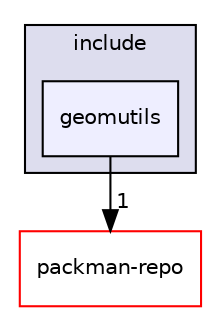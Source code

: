 digraph "geomutils" {
  compound=true
  node [ fontsize="10", fontname="Helvetica"];
  edge [ labelfontsize="10", labelfontname="Helvetica"];
  subgraph clusterdir_29360d1ece32a6e2128493c81edcca5c {
    graph [ bgcolor="#ddddee", pencolor="black", label="include" fontname="Helvetica", fontsize="10", URL="dir_29360d1ece32a6e2128493c81edcca5c.html"]
  dir_6dba4e3f54cc33198b3d5fb6aebbf887 [shape=box, label="geomutils", style="filled", fillcolor="#eeeeff", pencolor="black", URL="dir_6dba4e3f54cc33198b3d5fb6aebbf887.html"];
  }
  dir_0bc3c1d51e6c63f2207574e46b83fb8f [shape=box label="packman-repo" fillcolor="white" style="filled" color="red" URL="dir_0bc3c1d51e6c63f2207574e46b83fb8f.html"];
  dir_6dba4e3f54cc33198b3d5fb6aebbf887->dir_0bc3c1d51e6c63f2207574e46b83fb8f [headlabel="1", labeldistance=1.5 headhref="dir_000001_000003.html"];
}
